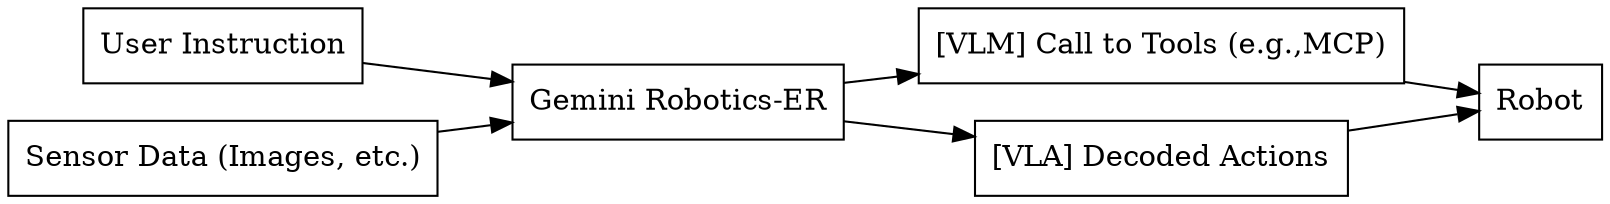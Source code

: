digraph G {
  rankdir=LR;
  node [shape=box];
  "User Instruction" -> "Gemini Robotics-ER";
  "Sensor Data (Images, etc.)" -> "Gemini Robotics-ER";
  "Gemini Robotics-ER" -> "[VLM] Call to Tools (e.g.,MCP)";
  "Gemini Robotics-ER" -> "[VLA] Decoded Actions";
  "[VLM] Call to Tools (e.g.,MCP)" -> "Robot";
  "[VLA] Decoded Actions" -> "Robot";
}
